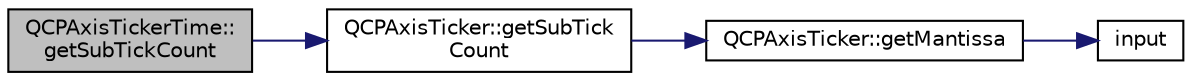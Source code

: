 digraph "QCPAxisTickerTime::getSubTickCount"
{
 // LATEX_PDF_SIZE
  edge [fontname="Helvetica",fontsize="10",labelfontname="Helvetica",labelfontsize="10"];
  node [fontname="Helvetica",fontsize="10",shape=record];
  rankdir="LR";
  Node1 [label="QCPAxisTickerTime::\lgetSubTickCount",height=0.2,width=0.4,color="black", fillcolor="grey75", style="filled", fontcolor="black",tooltip=" "];
  Node1 -> Node2 [color="midnightblue",fontsize="10",style="solid",fontname="Helvetica"];
  Node2 [label="QCPAxisTicker::getSubTick\lCount",height=0.2,width=0.4,color="black", fillcolor="white", style="filled",URL="$classQCPAxisTicker.html#a4ccc403ced7a1457ce6ba293509933c8",tooltip=" "];
  Node2 -> Node3 [color="midnightblue",fontsize="10",style="solid",fontname="Helvetica"];
  Node3 [label="QCPAxisTicker::getMantissa",height=0.2,width=0.4,color="black", fillcolor="white", style="filled",URL="$classQCPAxisTicker.html#abe99aaaf6c512812869b0a19937c76ff",tooltip=" "];
  Node3 -> Node4 [color="midnightblue",fontsize="10",style="solid",fontname="Helvetica"];
  Node4 [label="input",height=0.2,width=0.4,color="black", fillcolor="white", style="filled",URL="$validateInput_8h.html#a862ee41183463d2af6056589b31a5cdc",tooltip="Make input String Spaces-free."];
}
